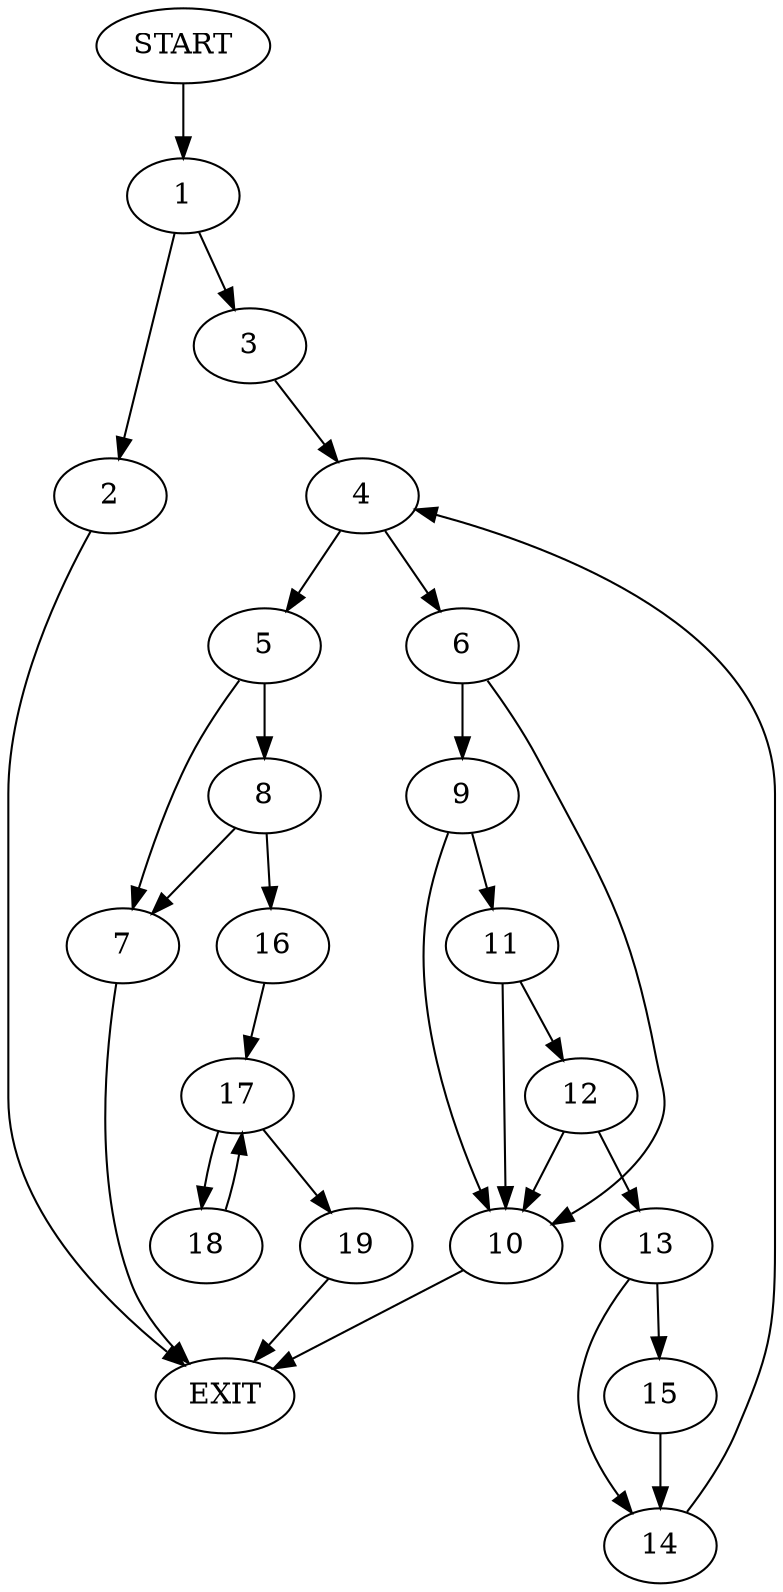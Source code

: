 digraph {
0 [label="START"]
20 [label="EXIT"]
0 -> 1
1 -> 2
1 -> 3
2 -> 20
3 -> 4
4 -> 5
4 -> 6
5 -> 7
5 -> 8
6 -> 9
6 -> 10
10 -> 20
9 -> 10
9 -> 11
11 -> 10
11 -> 12
12 -> 13
12 -> 10
13 -> 14
13 -> 15
15 -> 14
14 -> 4
8 -> 7
8 -> 16
7 -> 20
16 -> 17
17 -> 18
17 -> 19
19 -> 20
18 -> 17
}
